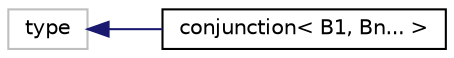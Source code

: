 digraph "Graphical Class Hierarchy"
{
 // LATEX_PDF_SIZE
  edge [fontname="Helvetica",fontsize="10",labelfontname="Helvetica",labelfontsize="10"];
  node [fontname="Helvetica",fontsize="10",shape=record];
  rankdir="LR";
  Node77 [label="type",height=0.2,width=0.4,color="grey75", fillcolor="white", style="filled",tooltip=" "];
  Node77 -> Node0 [dir="back",color="midnightblue",fontsize="10",style="solid",fontname="Helvetica"];
  Node0 [label="conjunction\< B1, Bn... \>",height=0.2,width=0.4,color="black", fillcolor="white", style="filled",URL="$structnlohmann_1_1detail_1_1conjunction_3_01_b1_00_01_bn_8_8_8_01_4.html",tooltip=" "];
}
